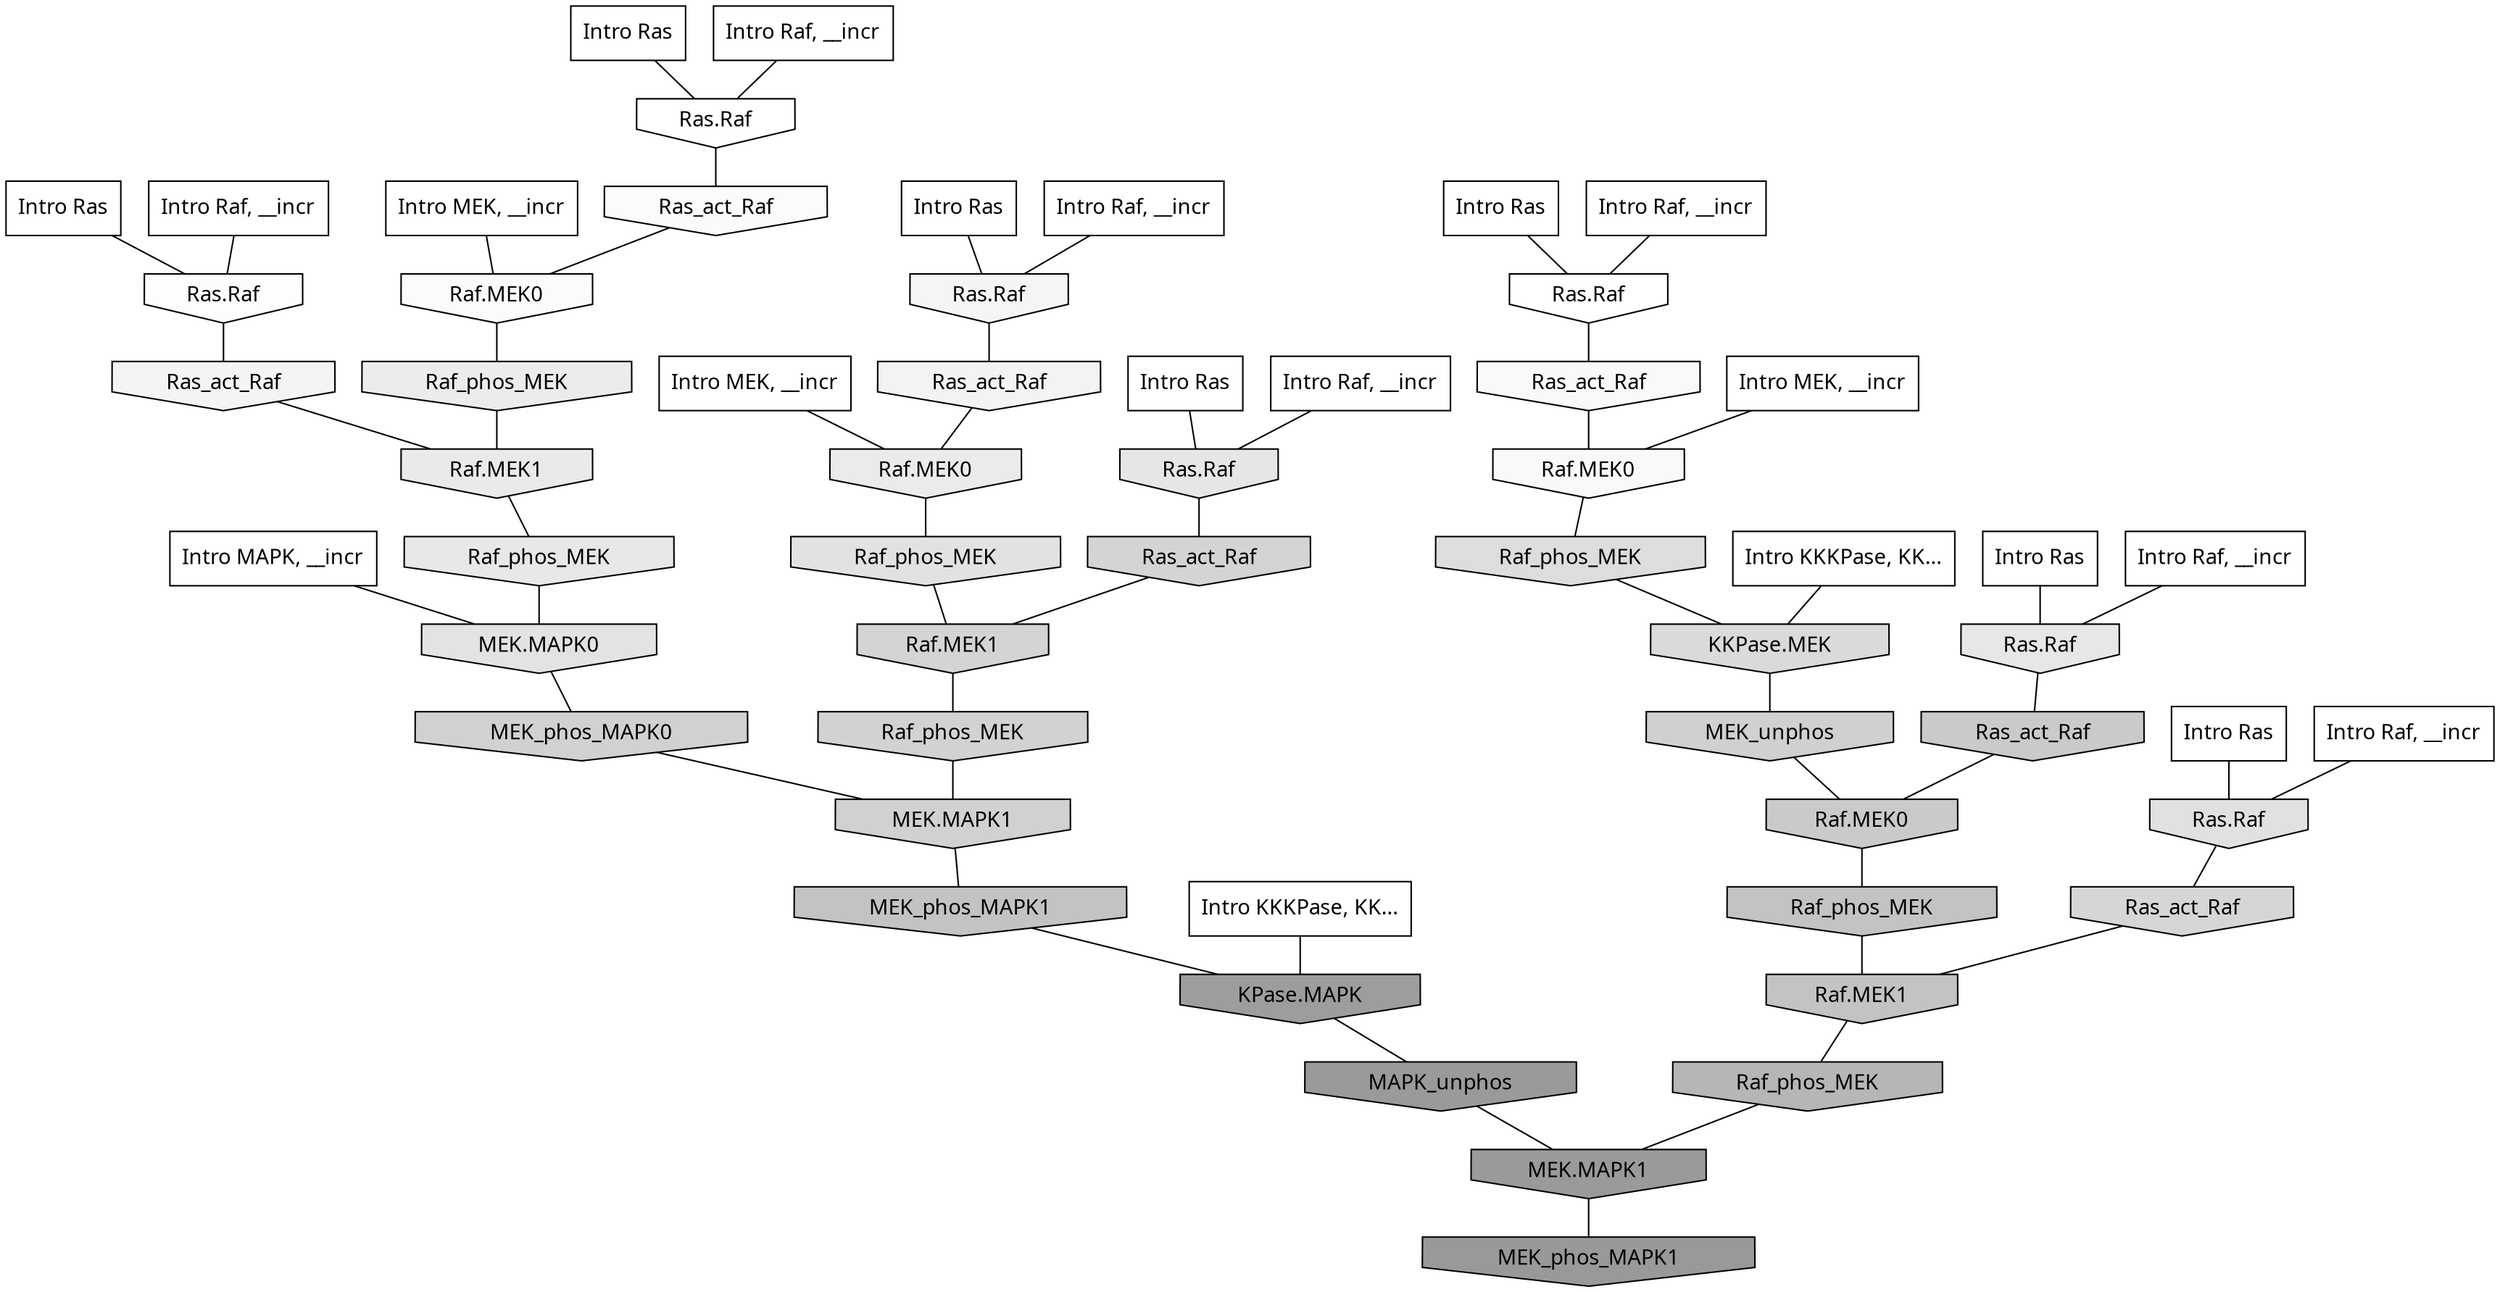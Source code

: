 digraph G{
  rankdir="TB";
  ranksep=0.30;
  node [fontname="CMU Serif"];
  edge [fontname="CMU Serif"];
  
  12 [label="Intro Ras", shape=rectangle, style=filled, fillcolor="0.000 0.000 1.000"]
  
  13 [label="Intro Ras", shape=rectangle, style=filled, fillcolor="0.000 0.000 1.000"]
  
  21 [label="Intro Ras", shape=rectangle, style=filled, fillcolor="0.000 0.000 1.000"]
  
  51 [label="Intro Ras", shape=rectangle, style=filled, fillcolor="0.000 0.000 1.000"]
  
  52 [label="Intro Ras", shape=rectangle, style=filled, fillcolor="0.000 0.000 1.000"]
  
  64 [label="Intro Ras", shape=rectangle, style=filled, fillcolor="0.000 0.000 1.000"]
  
  98 [label="Intro Ras", shape=rectangle, style=filled, fillcolor="0.000 0.000 1.000"]
  
  298 [label="Intro Raf, __incr", shape=rectangle, style=filled, fillcolor="0.000 0.000 1.000"]
  
  503 [label="Intro Raf, __incr", shape=rectangle, style=filled, fillcolor="0.000 0.000 1.000"]
  
  563 [label="Intro Raf, __incr", shape=rectangle, style=filled, fillcolor="0.000 0.000 1.000"]
  
  592 [label="Intro Raf, __incr", shape=rectangle, style=filled, fillcolor="0.000 0.000 1.000"]
  
  789 [label="Intro Raf, __incr", shape=rectangle, style=filled, fillcolor="0.000 0.000 1.000"]
  
  841 [label="Intro Raf, __incr", shape=rectangle, style=filled, fillcolor="0.000 0.000 1.000"]
  
  860 [label="Intro Raf, __incr", shape=rectangle, style=filled, fillcolor="0.000 0.000 1.000"]
  
  1757 [label="Intro MEK, __incr", shape=rectangle, style=filled, fillcolor="0.000 0.000 1.000"]
  
  1917 [label="Intro MEK, __incr", shape=rectangle, style=filled, fillcolor="0.000 0.000 1.000"]
  
  2051 [label="Intro MEK, __incr", shape=rectangle, style=filled, fillcolor="0.000 0.000 1.000"]
  
  2427 [label="Intro MAPK, __incr", shape=rectangle, style=filled, fillcolor="0.000 0.000 1.000"]
  
  3130 [label="Intro KKKPase, KK...", shape=rectangle, style=filled, fillcolor="0.000 0.000 1.000"]
  
  3174 [label="Intro KKKPase, KK...", shape=rectangle, style=filled, fillcolor="0.000 0.000 1.000"]
  
  3243 [label="Ras.Raf", shape=invhouse, style=filled, fillcolor="0.000 0.000 1.000"]
  
  3334 [label="Ras.Raf", shape=invhouse, style=filled, fillcolor="0.000 0.000 0.997"]
  
  3395 [label="Ras.Raf", shape=invhouse, style=filled, fillcolor="0.000 0.000 0.992"]
  
  3468 [label="Ras_act_Raf", shape=invhouse, style=filled, fillcolor="0.000 0.000 0.984"]
  
  3471 [label="Raf.MEK0", shape=invhouse, style=filled, fillcolor="0.000 0.000 0.984"]
  
  3548 [label="Ras_act_Raf", shape=invhouse, style=filled, fillcolor="0.000 0.000 0.976"]
  
  3551 [label="Raf.MEK0", shape=invhouse, style=filled, fillcolor="0.000 0.000 0.976"]
  
  3818 [label="Ras.Raf", shape=invhouse, style=filled, fillcolor="0.000 0.000 0.960"]
  
  3940 [label="Ras_act_Raf", shape=invhouse, style=filled, fillcolor="0.000 0.000 0.954"]
  
  4063 [label="Ras_act_Raf", shape=invhouse, style=filled, fillcolor="0.000 0.000 0.950"]
  
  4709 [label="Raf_phos_MEK", shape=invhouse, style=filled, fillcolor="0.000 0.000 0.922"]
  
  4735 [label="Raf.MEK0", shape=invhouse, style=filled, fillcolor="0.000 0.000 0.921"]
  
  4890 [label="Raf.MEK1", shape=invhouse, style=filled, fillcolor="0.000 0.000 0.915"]
  
  5071 [label="Raf_phos_MEK", shape=invhouse, style=filled, fillcolor="0.000 0.000 0.908"]
  
  5157 [label="Ras.Raf", shape=invhouse, style=filled, fillcolor="0.000 0.000 0.905"]
  
  5342 [label="Ras.Raf", shape=invhouse, style=filled, fillcolor="0.000 0.000 0.899"]
  
  5579 [label="MEK.MAPK0", shape=invhouse, style=filled, fillcolor="0.000 0.000 0.889"]
  
  5684 [label="Raf_phos_MEK", shape=invhouse, style=filled, fillcolor="0.000 0.000 0.885"]
  
  5881 [label="Ras.Raf", shape=invhouse, style=filled, fillcolor="0.000 0.000 0.879"]
  
  6294 [label="Raf_phos_MEK", shape=invhouse, style=filled, fillcolor="0.000 0.000 0.866"]
  
  6746 [label="KKPase.MEK", shape=invhouse, style=filled, fillcolor="0.000 0.000 0.855"]
  
  7610 [label="Ras_act_Raf", shape=invhouse, style=filled, fillcolor="0.000 0.000 0.837"]
  
  7843 [label="Ras_act_Raf", shape=invhouse, style=filled, fillcolor="0.000 0.000 0.832"]
  
  7847 [label="Raf.MEK1", shape=invhouse, style=filled, fillcolor="0.000 0.000 0.832"]
  
  8396 [label="Raf_phos_MEK", shape=invhouse, style=filled, fillcolor="0.000 0.000 0.821"]
  
  8531 [label="MEK_phos_MAPK0", shape=invhouse, style=filled, fillcolor="0.000 0.000 0.818"]
  
  8538 [label="MEK.MAPK1", shape=invhouse, style=filled, fillcolor="0.000 0.000 0.818"]
  
  8787 [label="MEK_unphos", shape=invhouse, style=filled, fillcolor="0.000 0.000 0.814"]
  
  10407 [label="Ras_act_Raf", shape=invhouse, style=filled, fillcolor="0.000 0.000 0.790"]
  
  10409 [label="Raf.MEK0", shape=invhouse, style=filled, fillcolor="0.000 0.000 0.790"]
  
  12556 [label="Raf_phos_MEK", shape=invhouse, style=filled, fillcolor="0.000 0.000 0.764"]
  
  12600 [label="MEK_phos_MAPK1", shape=invhouse, style=filled, fillcolor="0.000 0.000 0.764"]
  
  12628 [label="Raf.MEK1", shape=invhouse, style=filled, fillcolor="0.000 0.000 0.764"]
  
  17128 [label="Raf_phos_MEK", shape=invhouse, style=filled, fillcolor="0.000 0.000 0.712"]
  
  20415 [label="KPase.MAPK", shape=invhouse, style=filled, fillcolor="0.000 0.000 0.617"]
  
  20713 [label="MAPK_unphos", shape=invhouse, style=filled, fillcolor="0.000 0.000 0.605"]
  
  20714 [label="MEK.MAPK1", shape=invhouse, style=filled, fillcolor="0.000 0.000 0.605"]
  
  20840 [label="MEK_phos_MAPK1", shape=invhouse, style=filled, fillcolor="0.000 0.000 0.600"]
  
  
  20714 -> 20840 [dir=none, color="0.000 0.000 0.000"] 
  20713 -> 20714 [dir=none, color="0.000 0.000 0.000"] 
  20415 -> 20713 [dir=none, color="0.000 0.000 0.000"] 
  17128 -> 20714 [dir=none, color="0.000 0.000 0.000"] 
  12628 -> 17128 [dir=none, color="0.000 0.000 0.000"] 
  12600 -> 20415 [dir=none, color="0.000 0.000 0.000"] 
  12556 -> 12628 [dir=none, color="0.000 0.000 0.000"] 
  10409 -> 12556 [dir=none, color="0.000 0.000 0.000"] 
  10407 -> 10409 [dir=none, color="0.000 0.000 0.000"] 
  8787 -> 10409 [dir=none, color="0.000 0.000 0.000"] 
  8538 -> 12600 [dir=none, color="0.000 0.000 0.000"] 
  8531 -> 8538 [dir=none, color="0.000 0.000 0.000"] 
  8396 -> 8538 [dir=none, color="0.000 0.000 0.000"] 
  7847 -> 8396 [dir=none, color="0.000 0.000 0.000"] 
  7843 -> 7847 [dir=none, color="0.000 0.000 0.000"] 
  7610 -> 12628 [dir=none, color="0.000 0.000 0.000"] 
  6746 -> 8787 [dir=none, color="0.000 0.000 0.000"] 
  6294 -> 6746 [dir=none, color="0.000 0.000 0.000"] 
  5881 -> 7610 [dir=none, color="0.000 0.000 0.000"] 
  5684 -> 7847 [dir=none, color="0.000 0.000 0.000"] 
  5579 -> 8531 [dir=none, color="0.000 0.000 0.000"] 
  5342 -> 7843 [dir=none, color="0.000 0.000 0.000"] 
  5157 -> 10407 [dir=none, color="0.000 0.000 0.000"] 
  5071 -> 5579 [dir=none, color="0.000 0.000 0.000"] 
  4890 -> 5071 [dir=none, color="0.000 0.000 0.000"] 
  4735 -> 5684 [dir=none, color="0.000 0.000 0.000"] 
  4709 -> 4890 [dir=none, color="0.000 0.000 0.000"] 
  4063 -> 4735 [dir=none, color="0.000 0.000 0.000"] 
  3940 -> 4890 [dir=none, color="0.000 0.000 0.000"] 
  3818 -> 4063 [dir=none, color="0.000 0.000 0.000"] 
  3551 -> 6294 [dir=none, color="0.000 0.000 0.000"] 
  3548 -> 3551 [dir=none, color="0.000 0.000 0.000"] 
  3471 -> 4709 [dir=none, color="0.000 0.000 0.000"] 
  3468 -> 3471 [dir=none, color="0.000 0.000 0.000"] 
  3395 -> 3940 [dir=none, color="0.000 0.000 0.000"] 
  3334 -> 3468 [dir=none, color="0.000 0.000 0.000"] 
  3243 -> 3548 [dir=none, color="0.000 0.000 0.000"] 
  3174 -> 6746 [dir=none, color="0.000 0.000 0.000"] 
  3130 -> 20415 [dir=none, color="0.000 0.000 0.000"] 
  2427 -> 5579 [dir=none, color="0.000 0.000 0.000"] 
  2051 -> 4735 [dir=none, color="0.000 0.000 0.000"] 
  1917 -> 3551 [dir=none, color="0.000 0.000 0.000"] 
  1757 -> 3471 [dir=none, color="0.000 0.000 0.000"] 
  860 -> 3243 [dir=none, color="0.000 0.000 0.000"] 
  841 -> 3395 [dir=none, color="0.000 0.000 0.000"] 
  789 -> 3818 [dir=none, color="0.000 0.000 0.000"] 
  592 -> 5157 [dir=none, color="0.000 0.000 0.000"] 
  563 -> 5881 [dir=none, color="0.000 0.000 0.000"] 
  503 -> 5342 [dir=none, color="0.000 0.000 0.000"] 
  298 -> 3334 [dir=none, color="0.000 0.000 0.000"] 
  98 -> 5157 [dir=none, color="0.000 0.000 0.000"] 
  64 -> 5881 [dir=none, color="0.000 0.000 0.000"] 
  52 -> 5342 [dir=none, color="0.000 0.000 0.000"] 
  51 -> 3818 [dir=none, color="0.000 0.000 0.000"] 
  21 -> 3395 [dir=none, color="0.000 0.000 0.000"] 
  13 -> 3334 [dir=none, color="0.000 0.000 0.000"] 
  12 -> 3243 [dir=none, color="0.000 0.000 0.000"] 
  
  }
